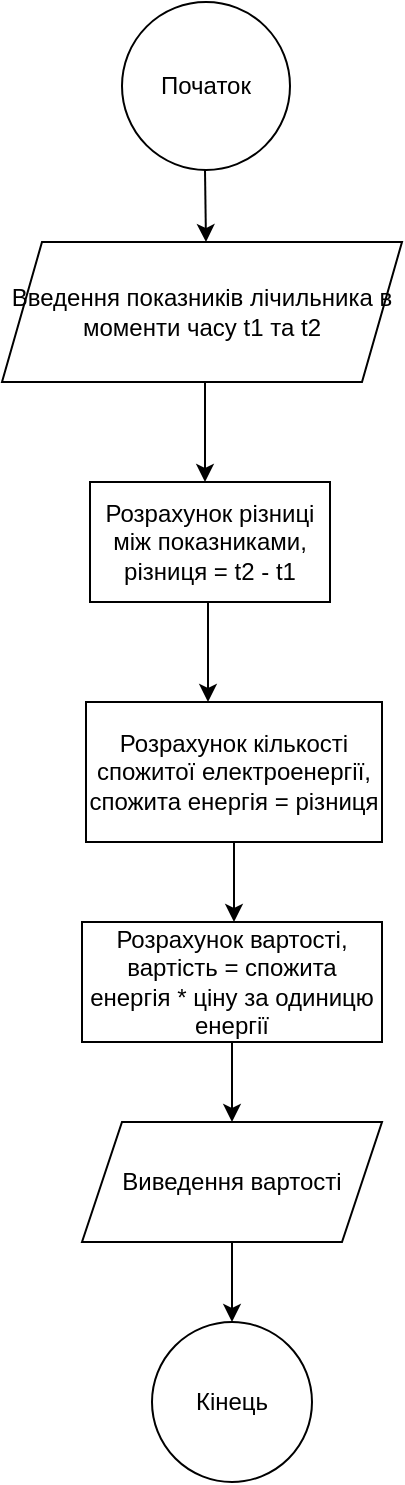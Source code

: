<mxfile version="22.1.0" type="github">
  <diagram name="Page-1" id="e8k4Dpm2lTozbZvrrGJk">
    <mxGraphModel dx="1393" dy="804" grid="1" gridSize="10" guides="1" tooltips="1" connect="1" arrows="1" fold="1" page="1" pageScale="1" pageWidth="827" pageHeight="1169" math="0" shadow="0">
      <root>
        <mxCell id="0" />
        <mxCell id="1" parent="0" />
        <mxCell id="pcsVT6udnXXOX7vafc1i-1" value="Початок" style="ellipse;whiteSpace=wrap;html=1;aspect=fixed;" vertex="1" parent="1">
          <mxGeometry x="370" y="30" width="84" height="84" as="geometry" />
        </mxCell>
        <mxCell id="pcsVT6udnXXOX7vafc1i-2" value="" style="endArrow=classic;html=1;rounded=0;" edge="1" parent="1">
          <mxGeometry width="50" height="50" relative="1" as="geometry">
            <mxPoint x="411.5" y="114" as="sourcePoint" />
            <mxPoint x="412" y="150" as="targetPoint" />
          </mxGeometry>
        </mxCell>
        <mxCell id="pcsVT6udnXXOX7vafc1i-3" value="Введення показників лічильника в моменти часу t1 та t2" style="shape=parallelogram;perimeter=parallelogramPerimeter;whiteSpace=wrap;html=1;fixedSize=1;" vertex="1" parent="1">
          <mxGeometry x="310" y="150" width="200" height="70" as="geometry" />
        </mxCell>
        <mxCell id="pcsVT6udnXXOX7vafc1i-4" value="" style="endArrow=classic;html=1;rounded=0;" edge="1" parent="1">
          <mxGeometry width="50" height="50" relative="1" as="geometry">
            <mxPoint x="411.5" y="220" as="sourcePoint" />
            <mxPoint x="411.5" y="270" as="targetPoint" />
          </mxGeometry>
        </mxCell>
        <mxCell id="pcsVT6udnXXOX7vafc1i-6" value="Розрахунок різниці між показниками, різниця = t2 - t1" style="rounded=0;whiteSpace=wrap;html=1;" vertex="1" parent="1">
          <mxGeometry x="354" y="270" width="120" height="60" as="geometry" />
        </mxCell>
        <mxCell id="pcsVT6udnXXOX7vafc1i-17" value="" style="edgeStyle=orthogonalEdgeStyle;rounded=0;orthogonalLoop=1;jettySize=auto;html=1;" edge="1" parent="1" source="pcsVT6udnXXOX7vafc1i-11" target="pcsVT6udnXXOX7vafc1i-16">
          <mxGeometry relative="1" as="geometry">
            <Array as="points">
              <mxPoint x="426" y="490" />
              <mxPoint x="426" y="490" />
            </Array>
          </mxGeometry>
        </mxCell>
        <mxCell id="pcsVT6udnXXOX7vafc1i-11" value="Розрахунок кількості спожитої електроенергії, спожита енергія = різниця" style="whiteSpace=wrap;html=1;rounded=0;" vertex="1" parent="1">
          <mxGeometry x="352" y="380" width="148" height="70" as="geometry" />
        </mxCell>
        <mxCell id="pcsVT6udnXXOX7vafc1i-14" value="" style="endArrow=classic;html=1;rounded=0;" edge="1" parent="1">
          <mxGeometry width="50" height="50" relative="1" as="geometry">
            <mxPoint x="413" y="330" as="sourcePoint" />
            <mxPoint x="413" y="380" as="targetPoint" />
          </mxGeometry>
        </mxCell>
        <mxCell id="pcsVT6udnXXOX7vafc1i-19" value="" style="edgeStyle=orthogonalEdgeStyle;rounded=0;orthogonalLoop=1;jettySize=auto;html=1;" edge="1" parent="1" source="pcsVT6udnXXOX7vafc1i-16" target="pcsVT6udnXXOX7vafc1i-18">
          <mxGeometry relative="1" as="geometry" />
        </mxCell>
        <mxCell id="pcsVT6udnXXOX7vafc1i-16" value="Розрахунок вартості, вартість = спожита енергія * ціну за одиницю енергії" style="whiteSpace=wrap;html=1;rounded=0;" vertex="1" parent="1">
          <mxGeometry x="350" y="490" width="150" height="60" as="geometry" />
        </mxCell>
        <mxCell id="pcsVT6udnXXOX7vafc1i-21" value="" style="edgeStyle=orthogonalEdgeStyle;rounded=0;orthogonalLoop=1;jettySize=auto;html=1;" edge="1" parent="1" source="pcsVT6udnXXOX7vafc1i-18" target="pcsVT6udnXXOX7vafc1i-20">
          <mxGeometry relative="1" as="geometry" />
        </mxCell>
        <mxCell id="pcsVT6udnXXOX7vafc1i-18" value="Виведення вартості " style="shape=parallelogram;perimeter=parallelogramPerimeter;whiteSpace=wrap;html=1;fixedSize=1;rounded=0;" vertex="1" parent="1">
          <mxGeometry x="350" y="590" width="150" height="60" as="geometry" />
        </mxCell>
        <mxCell id="pcsVT6udnXXOX7vafc1i-20" value="Кінець" style="ellipse;whiteSpace=wrap;html=1;rounded=0;" vertex="1" parent="1">
          <mxGeometry x="385" y="690" width="80" height="80" as="geometry" />
        </mxCell>
      </root>
    </mxGraphModel>
  </diagram>
</mxfile>
